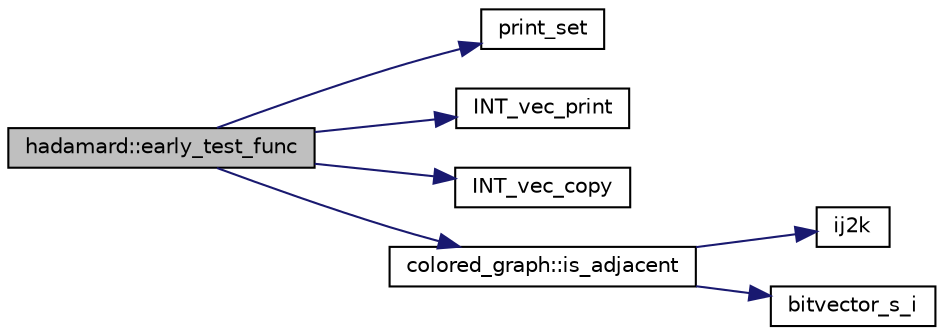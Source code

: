 digraph "hadamard::early_test_func"
{
  edge [fontname="Helvetica",fontsize="10",labelfontname="Helvetica",labelfontsize="10"];
  node [fontname="Helvetica",fontsize="10",shape=record];
  rankdir="LR";
  Node6 [label="hadamard::early_test_func",height=0.2,width=0.4,color="black", fillcolor="grey75", style="filled", fontcolor="black"];
  Node6 -> Node7 [color="midnightblue",fontsize="10",style="solid",fontname="Helvetica"];
  Node7 [label="print_set",height=0.2,width=0.4,color="black", fillcolor="white", style="filled",URL="$d0/dd1/blt_8h.html#a8c1a5fc71aea7ff31d181f0103196a24"];
  Node6 -> Node8 [color="midnightblue",fontsize="10",style="solid",fontname="Helvetica"];
  Node8 [label="INT_vec_print",height=0.2,width=0.4,color="black", fillcolor="white", style="filled",URL="$df/dbf/sajeeb_8_c.html#a79a5901af0b47dd0d694109543c027fe"];
  Node6 -> Node9 [color="midnightblue",fontsize="10",style="solid",fontname="Helvetica"];
  Node9 [label="INT_vec_copy",height=0.2,width=0.4,color="black", fillcolor="white", style="filled",URL="$df/dbf/sajeeb_8_c.html#ac2d875e27e009af6ec04d17254d11075"];
  Node6 -> Node10 [color="midnightblue",fontsize="10",style="solid",fontname="Helvetica"];
  Node10 [label="colored_graph::is_adjacent",height=0.2,width=0.4,color="black", fillcolor="white", style="filled",URL="$dc/de2/classcolored__graph.html#ac13cc7a798c3ee11bef01f01c8eab061"];
  Node10 -> Node11 [color="midnightblue",fontsize="10",style="solid",fontname="Helvetica"];
  Node11 [label="ij2k",height=0.2,width=0.4,color="black", fillcolor="white", style="filled",URL="$df/dbf/sajeeb_8_c.html#a68a0fe85ad4b80a9220cb33f9c4c0042"];
  Node10 -> Node12 [color="midnightblue",fontsize="10",style="solid",fontname="Helvetica"];
  Node12 [label="bitvector_s_i",height=0.2,width=0.4,color="black", fillcolor="white", style="filled",URL="$df/dbf/sajeeb_8_c.html#ac0135a3681a44df3fe7af1545676fbe2"];
}
